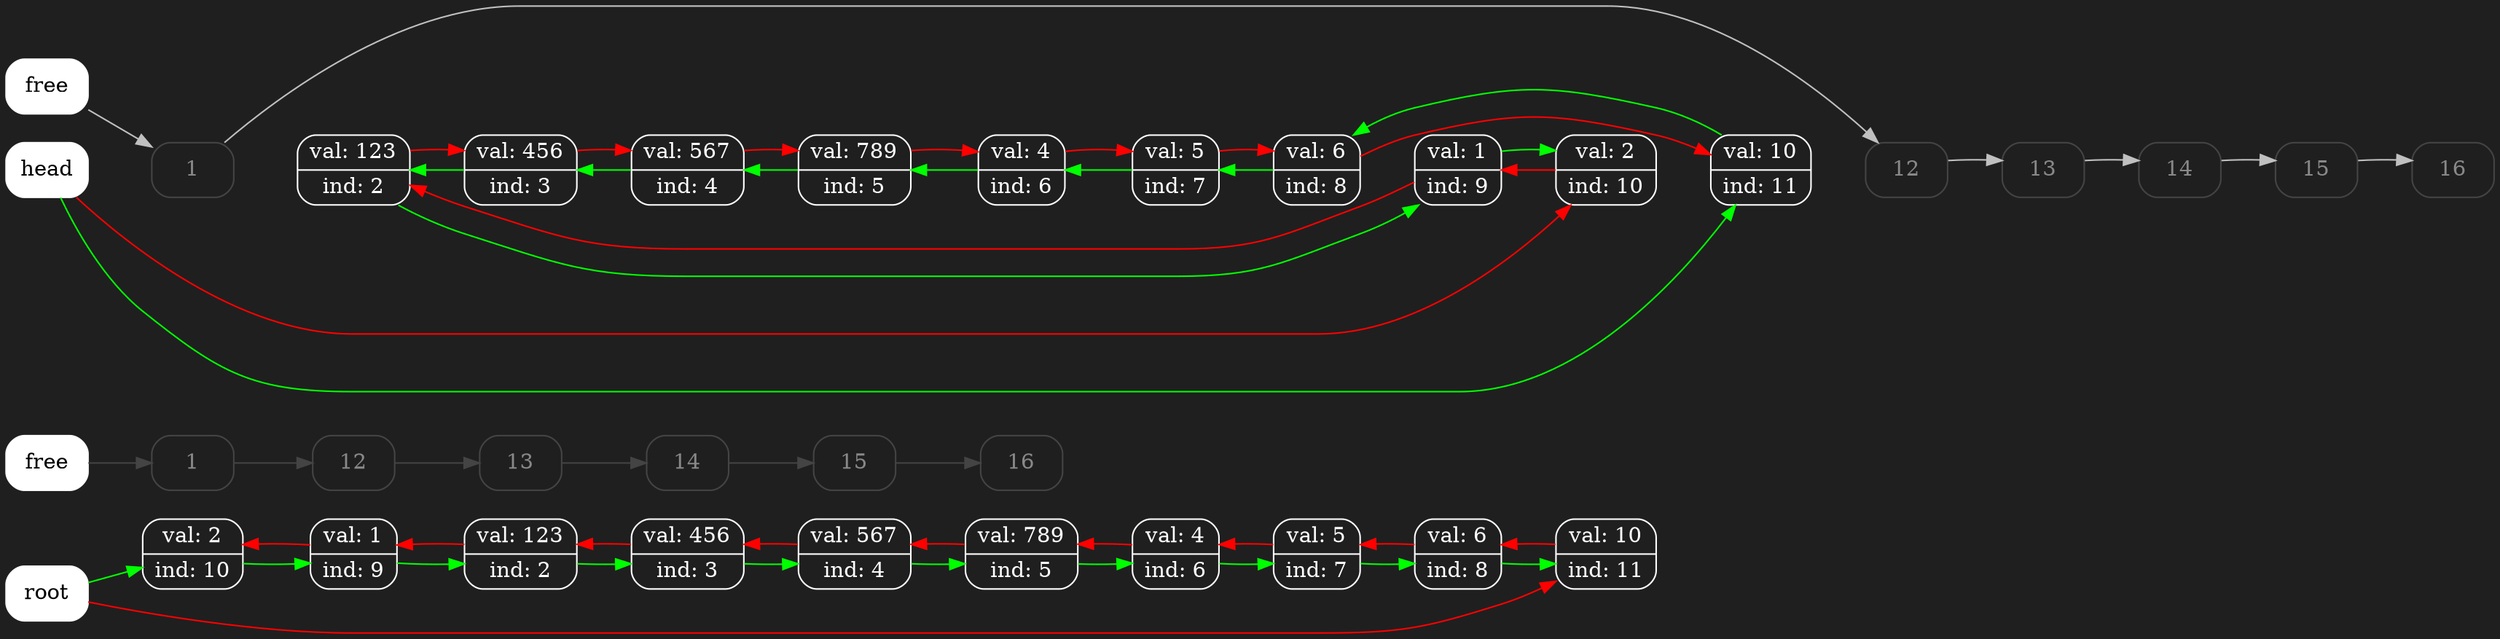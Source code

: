 digraph G {
node [shape=Mrecord];
rankdir=LR;
bgcolor="grey12";
"0"[style="filled";color="#FFFFFF";fontcolor="#000000";label="root"];
"free"[style="filled";color="#FFFFFF";fontcolor="#000000";label="free"];
"free" -> "_1"[color="#444444"; fontcolor="green"];
"_1"[color="#444444";fontcolor="#888888";label="1"];
"2"[color="#FFFFFF";fontcolor="#FFFFFF";label="val: 123 | ind: 2 "];
"3"[color="#FFFFFF";fontcolor="#FFFFFF";label="val: 456 | ind: 3 "];
"4"[color="#FFFFFF";fontcolor="#FFFFFF";label="val: 567 | ind: 4 "];
"5"[color="#FFFFFF";fontcolor="#FFFFFF";label="val: 789 | ind: 5 "];
"6"[color="#FFFFFF";fontcolor="#FFFFFF";label="val: 4 | ind: 6 "];
"7"[color="#FFFFFF";fontcolor="#FFFFFF";label="val: 5 | ind: 7 "];
"8"[color="#FFFFFF";fontcolor="#FFFFFF";label="val: 6 | ind: 8 "];
"9"[color="#FFFFFF";fontcolor="#FFFFFF";label="val: 1 | ind: 9 "];
"10"[color="#FFFFFF";fontcolor="#FFFFFF";label="val: 2 | ind: 10 "];
"11"[color="#FFFFFF";fontcolor="#FFFFFF";label="val: 10 | ind: 11 "];
"_12"[color="#444444";fontcolor="#888888";label="12"];
"_13"[color="#444444";fontcolor="#888888";label="13"];
"_14"[color="#444444";fontcolor="#888888";label="14"];
"_15"[color="#444444";fontcolor="#888888";label="15"];
"_16"[color="#444444";fontcolor="#888888";label="16"];
"0" -> "10"[color=green; fontcolor="green"];
"0" -> "11"[color=red; fontcolor="red"];
"_1" -> "_12"[color="#444444"; fontcolor="green"];
"2" -> "3"[color=green; fontcolor="green"];
"2" -> "9"[color=red; fontcolor="red"];
"3" -> "4"[color=green; fontcolor="green"];
"3" -> "2"[color=red; fontcolor="red"];
"4" -> "5"[color=green; fontcolor="green"];
"4" -> "3"[color=red; fontcolor="red"];
"5" -> "6"[color=green; fontcolor="green"];
"5" -> "4"[color=red; fontcolor="red"];
"6" -> "7"[color=green; fontcolor="green"];
"6" -> "5"[color=red; fontcolor="red"];
"7" -> "8"[color=green; fontcolor="green"];
"7" -> "6"[color=red; fontcolor="red"];
"8" -> "11"[color=green; fontcolor="green"];
"8" -> "7"[color=red; fontcolor="red"];
"9" -> "2"[color=green; fontcolor="green"];
"9" -> "10"[color=red; fontcolor="red"];
"10" -> "9"[color=green; fontcolor="green"];
"11" -> "8"[color=red; fontcolor="red"];
"_12" -> "_13"[color="#444444"; fontcolor="green"];
"_13" -> "_14"[color="#444444"; fontcolor="green"];
"_14" -> "_15"[color="#444444"; fontcolor="green"];
"_15" -> "_16"[color="#444444"; fontcolor="green"];
"physical_0"[style=filled; color="#FFFFFF";fontcolor="#000000";label="head"];
"physical_free"[style=filled; color="#FFFFFF";fontcolor="#000000";label="free"];
"physical_free" -> "physical_1"[color=gray];
"physical_1"[color="#444444";fontcolor="#888888";label="1"];
"physical_0" -> "physical_1"[color=invis; thickness=1000; weight="10000"];
"physical_2"[color="#FFFFFF";fontcolor="#FFFFFF";label="val: 123 | ind: 2"];
"physical_1" -> "physical_2"[color=invis; thickness=1000; weight="10000"];
"physical_3"[color="#FFFFFF";fontcolor="#FFFFFF";label="val: 456 | ind: 3"];
"physical_2" -> "physical_3"[color=invis; thickness=1000; weight="10000"];
"physical_4"[color="#FFFFFF";fontcolor="#FFFFFF";label="val: 567 | ind: 4"];
"physical_3" -> "physical_4"[color=invis; thickness=1000; weight="10000"];
"physical_5"[color="#FFFFFF";fontcolor="#FFFFFF";label="val: 789 | ind: 5"];
"physical_4" -> "physical_5"[color=invis; thickness=1000; weight="10000"];
"physical_6"[color="#FFFFFF";fontcolor="#FFFFFF";label="val: 4 | ind: 6"];
"physical_5" -> "physical_6"[color=invis; thickness=1000; weight="10000"];
"physical_7"[color="#FFFFFF";fontcolor="#FFFFFF";label="val: 5 | ind: 7"];
"physical_6" -> "physical_7"[color=invis; thickness=1000; weight="10000"];
"physical_8"[color="#FFFFFF";fontcolor="#FFFFFF";label="val: 6 | ind: 8"];
"physical_7" -> "physical_8"[color=invis; thickness=1000; weight="10000"];
"physical_9"[color="#FFFFFF";fontcolor="#FFFFFF";label="val: 1 | ind: 9"];
"physical_8" -> "physical_9"[color=invis; thickness=1000; weight="10000"];
"physical_10"[color="#FFFFFF";fontcolor="#FFFFFF";label="val: 2 | ind: 10"];
"physical_9" -> "physical_10"[color=invis; thickness=1000; weight="10000"];
"physical_11"[color="#FFFFFF";fontcolor="#FFFFFF";label="val: 10 | ind: 11"];
"physical_10" -> "physical_11"[color=invis; thickness=1000; weight="10000"];
"physical_12"[color="#444444";fontcolor="#888888";label="12"];
"physical_11" -> "physical_12"[color=invis; thickness=1000; weight="10000"];
"physical_13"[color="#444444";fontcolor="#888888";label="13"];
"physical_12" -> "physical_13"[color=invis; thickness=1000; weight="10000"];
"physical_14"[color="#444444";fontcolor="#888888";label="14"];
"physical_13" -> "physical_14"[color=invis; thickness=1000; weight="10000"];
"physical_15"[color="#444444";fontcolor="#888888";label="15"];
"physical_14" -> "physical_15"[color=invis; thickness=1000; weight="10000"];
"physical_16"[color="#444444";fontcolor="#888888";label="16"];
"physical_15" -> "physical_16"[color=invis; thickness=1000; weight="10000"];
"physical_1" -> "physical_12"[color=gray];
"physical_3" -> "physical_2"[color=green];
"physical_9" -> "physical_2"[color=red];
"physical_4" -> "physical_3"[color=green];
"physical_2" -> "physical_3"[color=red];
"physical_5" -> "physical_4"[color=green];
"physical_3" -> "physical_4"[color=red];
"physical_6" -> "physical_5"[color=green];
"physical_4" -> "physical_5"[color=red];
"physical_7" -> "physical_6"[color=green];
"physical_5" -> "physical_6"[color=red];
"physical_8" -> "physical_7"[color=green];
"physical_6" -> "physical_7"[color=red];
"physical_11" -> "physical_8"[color=green];
"physical_7" -> "physical_8"[color=red];
"physical_2" -> "physical_9"[color=green];
"physical_10" -> "physical_9"[color=red];
"physical_9" -> "physical_10"[color=green];
"physical_0" -> "physical_10"[color=red];
"physical_0" -> "physical_11"[color=green];
"physical_8" -> "physical_11"[color=red];
"physical_12" -> "physical_13"[color=gray];
"physical_13" -> "physical_14"[color=gray];
"physical_14" -> "physical_15"[color=gray];
"physical_15" -> "physical_16"[color=gray];
}
